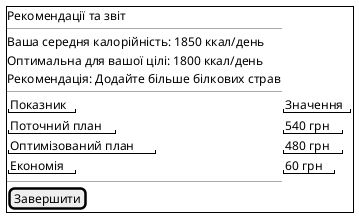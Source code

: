 @startsalt
{
{+
  Рекомендації та звіт
  ---
  Ваша середня калорійність: 1850 ккал/день
  Оптимальна для вашої цілі: 1800 ккал/день
  Рекомендація: Додайте більше білкових страв
  ---
  "Показник"              | "Значення"
  "Поточний план"         | "540 грн"
  "Оптимізований план"    | "480 грн"
  "Економія"              | "60 грн"
  ---
  [Завершити]
}
}
@endsalt
